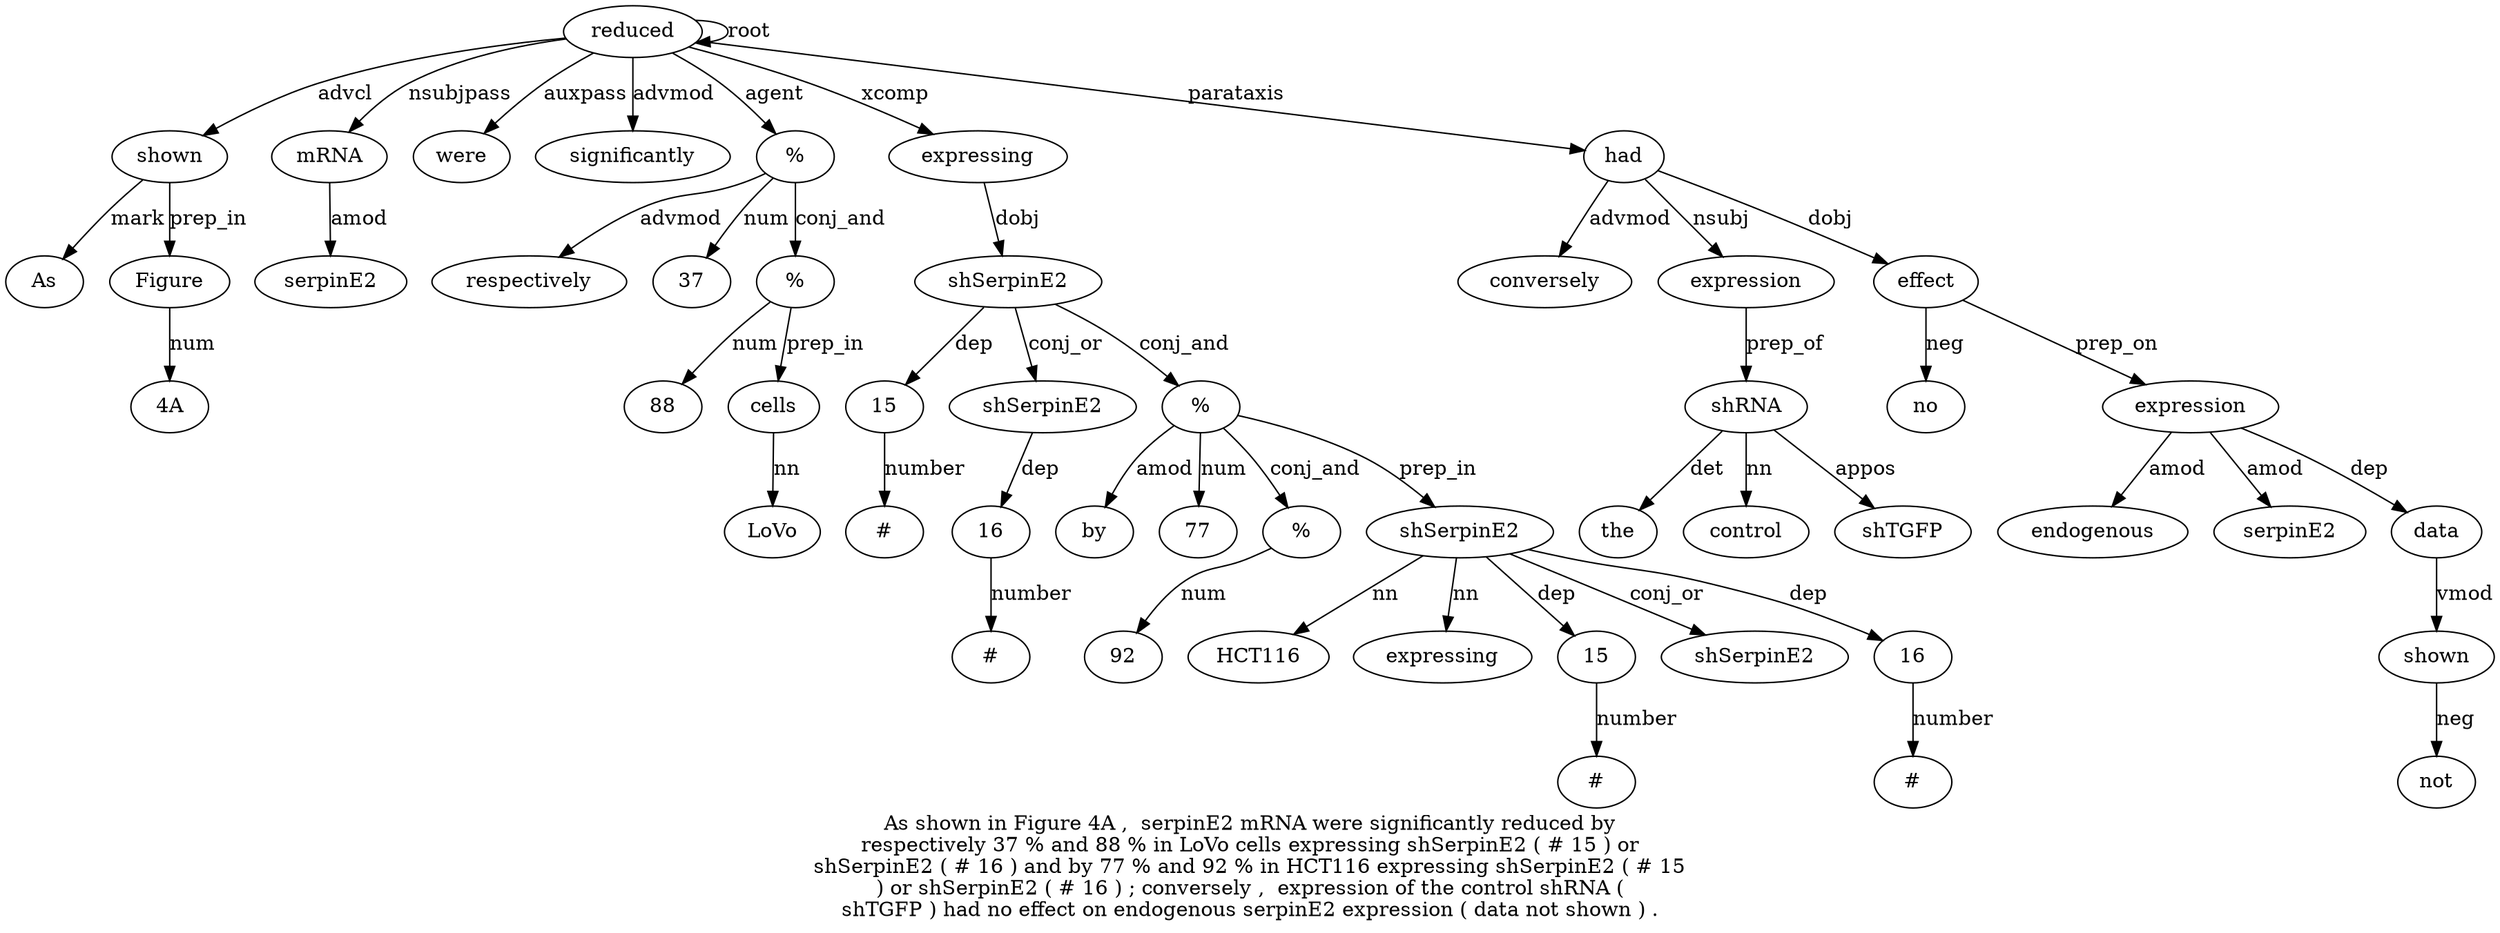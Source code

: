 digraph "As shown in Figure 4A ,  serpinE2 mRNA were significantly reduced by respectively 37 % and 88 % in LoVo cells expressing shSerpinE2 ( # 15 ) or shSerpinE2 ( # 16 ) and by 77 % and 92 % in HCT116 expressing shSerpinE2 ( # 15 ) or shSerpinE2 ( # 16 ) ; conversely ,  expression of the control shRNA ( shTGFP ) had no effect on endogenous serpinE2 expression ( data not shown ) ." {
label="As shown in Figure 4A ,  serpinE2 mRNA were significantly reduced by
respectively 37 % and 88 % in LoVo cells expressing shSerpinE2 ( # 15 ) or
shSerpinE2 ( # 16 ) and by 77 % and 92 % in HCT116 expressing shSerpinE2 ( # 15
) or shSerpinE2 ( # 16 ) ; conversely ,  expression of the control shRNA (
shTGFP ) had no effect on endogenous serpinE2 expression ( data not shown ) .";
shown2 [style=filled, fillcolor=white, label=shown];
As1 [style=filled, fillcolor=white, label=As];
shown2 -> As1  [label=mark];
reduced11 [style=filled, fillcolor=white, label=reduced];
reduced11 -> shown2  [label=advcl];
Figure4 [style=filled, fillcolor=white, label=Figure];
shown2 -> Figure4  [label=prep_in];
"4A5" [style=filled, fillcolor=white, label="4A"];
Figure4 -> "4A5"  [label=num];
mRNA8 [style=filled, fillcolor=white, label=mRNA];
serpinE27 [style=filled, fillcolor=white, label=serpinE2];
mRNA8 -> serpinE27  [label=amod];
reduced11 -> mRNA8  [label=nsubjpass];
were9 [style=filled, fillcolor=white, label=were];
reduced11 -> were9  [label=auxpass];
significantly10 [style=filled, fillcolor=white, label=significantly];
reduced11 -> significantly10  [label=advmod];
reduced11 -> reduced11  [label=root];
"%15" [style=filled, fillcolor=white, label="%"];
respectively13 [style=filled, fillcolor=white, label=respectively];
"%15" -> respectively13  [label=advmod];
3714 [style=filled, fillcolor=white, label=37];
"%15" -> 3714  [label=num];
reduced11 -> "%15"  [label=agent];
"%18" [style=filled, fillcolor=white, label="%"];
8817 [style=filled, fillcolor=white, label=88];
"%18" -> 8817  [label=num];
"%15" -> "%18"  [label=conj_and];
cells21 [style=filled, fillcolor=white, label=cells];
LoVo20 [style=filled, fillcolor=white, label=LoVo];
cells21 -> LoVo20  [label=nn];
"%18" -> cells21  [label=prep_in];
expressing22 [style=filled, fillcolor=white, label=expressing];
reduced11 -> expressing22  [label=xcomp];
shSerpinE223 [style=filled, fillcolor=white, label=shSerpinE2];
expressing22 -> shSerpinE223  [label=dobj];
1526 [style=filled, fillcolor=white, label=15];
"#25" [style=filled, fillcolor=white, label="#"];
1526 -> "#25"  [label=number];
shSerpinE223 -> 1526  [label=dep];
shSerpinE229 [style=filled, fillcolor=white, label=shSerpinE2];
shSerpinE223 -> shSerpinE229  [label=conj_or];
1632 [style=filled, fillcolor=white, label=16];
"#31" [style=filled, fillcolor=white, label="#"];
1632 -> "#31"  [label=number];
shSerpinE229 -> 1632  [label=dep];
"%37" [style=filled, fillcolor=white, label="%"];
by35 [style=filled, fillcolor=white, label=by];
"%37" -> by35  [label=amod];
7736 [style=filled, fillcolor=white, label=77];
"%37" -> 7736  [label=num];
shSerpinE223 -> "%37"  [label=conj_and];
"%40" [style=filled, fillcolor=white, label="%"];
923 [style=filled, fillcolor=white, label=92];
"%40" -> 923  [label=num];
"%37" -> "%40"  [label=conj_and];
shSerpinE244 [style=filled, fillcolor=white, label=shSerpinE2];
HCT11642 [style=filled, fillcolor=white, label=HCT116];
shSerpinE244 -> HCT11642  [label=nn];
expressing43 [style=filled, fillcolor=white, label=expressing];
shSerpinE244 -> expressing43  [label=nn];
"%37" -> shSerpinE244  [label=prep_in];
1547 [style=filled, fillcolor=white, label=15];
"#46" [style=filled, fillcolor=white, label="#"];
1547 -> "#46"  [label=number];
shSerpinE244 -> 1547  [label=dep];
shSerpinE250 [style=filled, fillcolor=white, label=shSerpinE2];
shSerpinE244 -> shSerpinE250  [label=conj_or];
1653 [style=filled, fillcolor=white, label=16];
"#52" [style=filled, fillcolor=white, label="#"];
1653 -> "#52"  [label=number];
shSerpinE244 -> 1653  [label=dep];
had66 [style=filled, fillcolor=white, label=had];
conversely56 [style=filled, fillcolor=white, label=conversely];
had66 -> conversely56  [label=advmod];
expression58 [style=filled, fillcolor=white, label=expression];
had66 -> expression58  [label=nsubj];
shRNA62 [style=filled, fillcolor=white, label=shRNA];
the60 [style=filled, fillcolor=white, label=the];
shRNA62 -> the60  [label=det];
control61 [style=filled, fillcolor=white, label=control];
shRNA62 -> control61  [label=nn];
expression58 -> shRNA62  [label=prep_of];
shTGFP64 [style=filled, fillcolor=white, label=shTGFP];
shRNA62 -> shTGFP64  [label=appos];
reduced11 -> had66  [label=parataxis];
effect68 [style=filled, fillcolor=white, label=effect];
no67 [style=filled, fillcolor=white, label=no];
effect68 -> no67  [label=neg];
had66 -> effect68  [label=dobj];
expression72 [style=filled, fillcolor=white, label=expression];
endogenous70 [style=filled, fillcolor=white, label=endogenous];
expression72 -> endogenous70  [label=amod];
serpinE271 [style=filled, fillcolor=white, label=serpinE2];
expression72 -> serpinE271  [label=amod];
effect68 -> expression72  [label=prep_on];
data74 [style=filled, fillcolor=white, label=data];
expression72 -> data74  [label=dep];
shown76 [style=filled, fillcolor=white, label=shown];
not75 [style=filled, fillcolor=white, label=not];
shown76 -> not75  [label=neg];
data74 -> shown76  [label=vmod];
}
